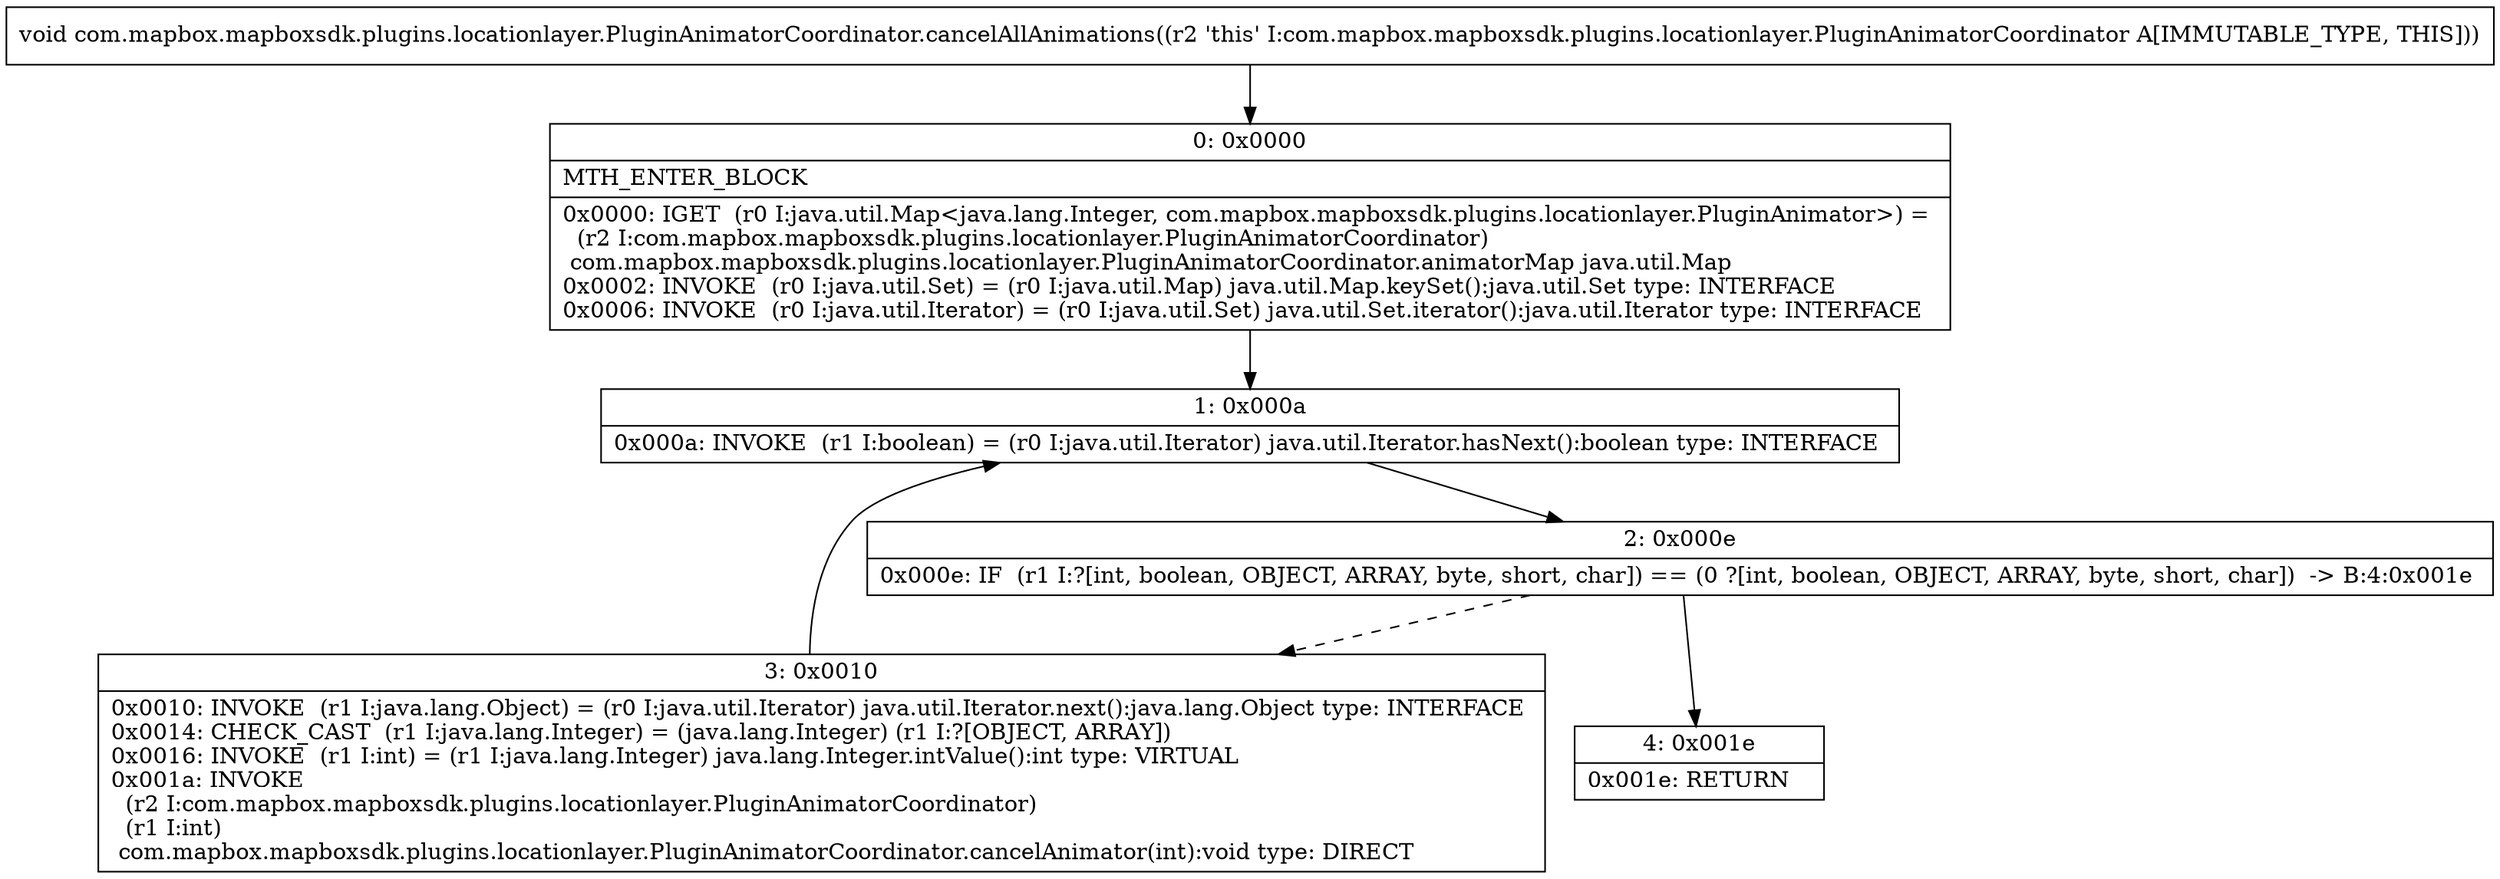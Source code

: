 digraph "CFG forcom.mapbox.mapboxsdk.plugins.locationlayer.PluginAnimatorCoordinator.cancelAllAnimations()V" {
Node_0 [shape=record,label="{0\:\ 0x0000|MTH_ENTER_BLOCK\l|0x0000: IGET  (r0 I:java.util.Map\<java.lang.Integer, com.mapbox.mapboxsdk.plugins.locationlayer.PluginAnimator\>) = \l  (r2 I:com.mapbox.mapboxsdk.plugins.locationlayer.PluginAnimatorCoordinator)\l com.mapbox.mapboxsdk.plugins.locationlayer.PluginAnimatorCoordinator.animatorMap java.util.Map \l0x0002: INVOKE  (r0 I:java.util.Set) = (r0 I:java.util.Map) java.util.Map.keySet():java.util.Set type: INTERFACE \l0x0006: INVOKE  (r0 I:java.util.Iterator) = (r0 I:java.util.Set) java.util.Set.iterator():java.util.Iterator type: INTERFACE \l}"];
Node_1 [shape=record,label="{1\:\ 0x000a|0x000a: INVOKE  (r1 I:boolean) = (r0 I:java.util.Iterator) java.util.Iterator.hasNext():boolean type: INTERFACE \l}"];
Node_2 [shape=record,label="{2\:\ 0x000e|0x000e: IF  (r1 I:?[int, boolean, OBJECT, ARRAY, byte, short, char]) == (0 ?[int, boolean, OBJECT, ARRAY, byte, short, char])  \-\> B:4:0x001e \l}"];
Node_3 [shape=record,label="{3\:\ 0x0010|0x0010: INVOKE  (r1 I:java.lang.Object) = (r0 I:java.util.Iterator) java.util.Iterator.next():java.lang.Object type: INTERFACE \l0x0014: CHECK_CAST  (r1 I:java.lang.Integer) = (java.lang.Integer) (r1 I:?[OBJECT, ARRAY]) \l0x0016: INVOKE  (r1 I:int) = (r1 I:java.lang.Integer) java.lang.Integer.intValue():int type: VIRTUAL \l0x001a: INVOKE  \l  (r2 I:com.mapbox.mapboxsdk.plugins.locationlayer.PluginAnimatorCoordinator)\l  (r1 I:int)\l com.mapbox.mapboxsdk.plugins.locationlayer.PluginAnimatorCoordinator.cancelAnimator(int):void type: DIRECT \l}"];
Node_4 [shape=record,label="{4\:\ 0x001e|0x001e: RETURN   \l}"];
MethodNode[shape=record,label="{void com.mapbox.mapboxsdk.plugins.locationlayer.PluginAnimatorCoordinator.cancelAllAnimations((r2 'this' I:com.mapbox.mapboxsdk.plugins.locationlayer.PluginAnimatorCoordinator A[IMMUTABLE_TYPE, THIS])) }"];
MethodNode -> Node_0;
Node_0 -> Node_1;
Node_1 -> Node_2;
Node_2 -> Node_3[style=dashed];
Node_2 -> Node_4;
Node_3 -> Node_1;
}

